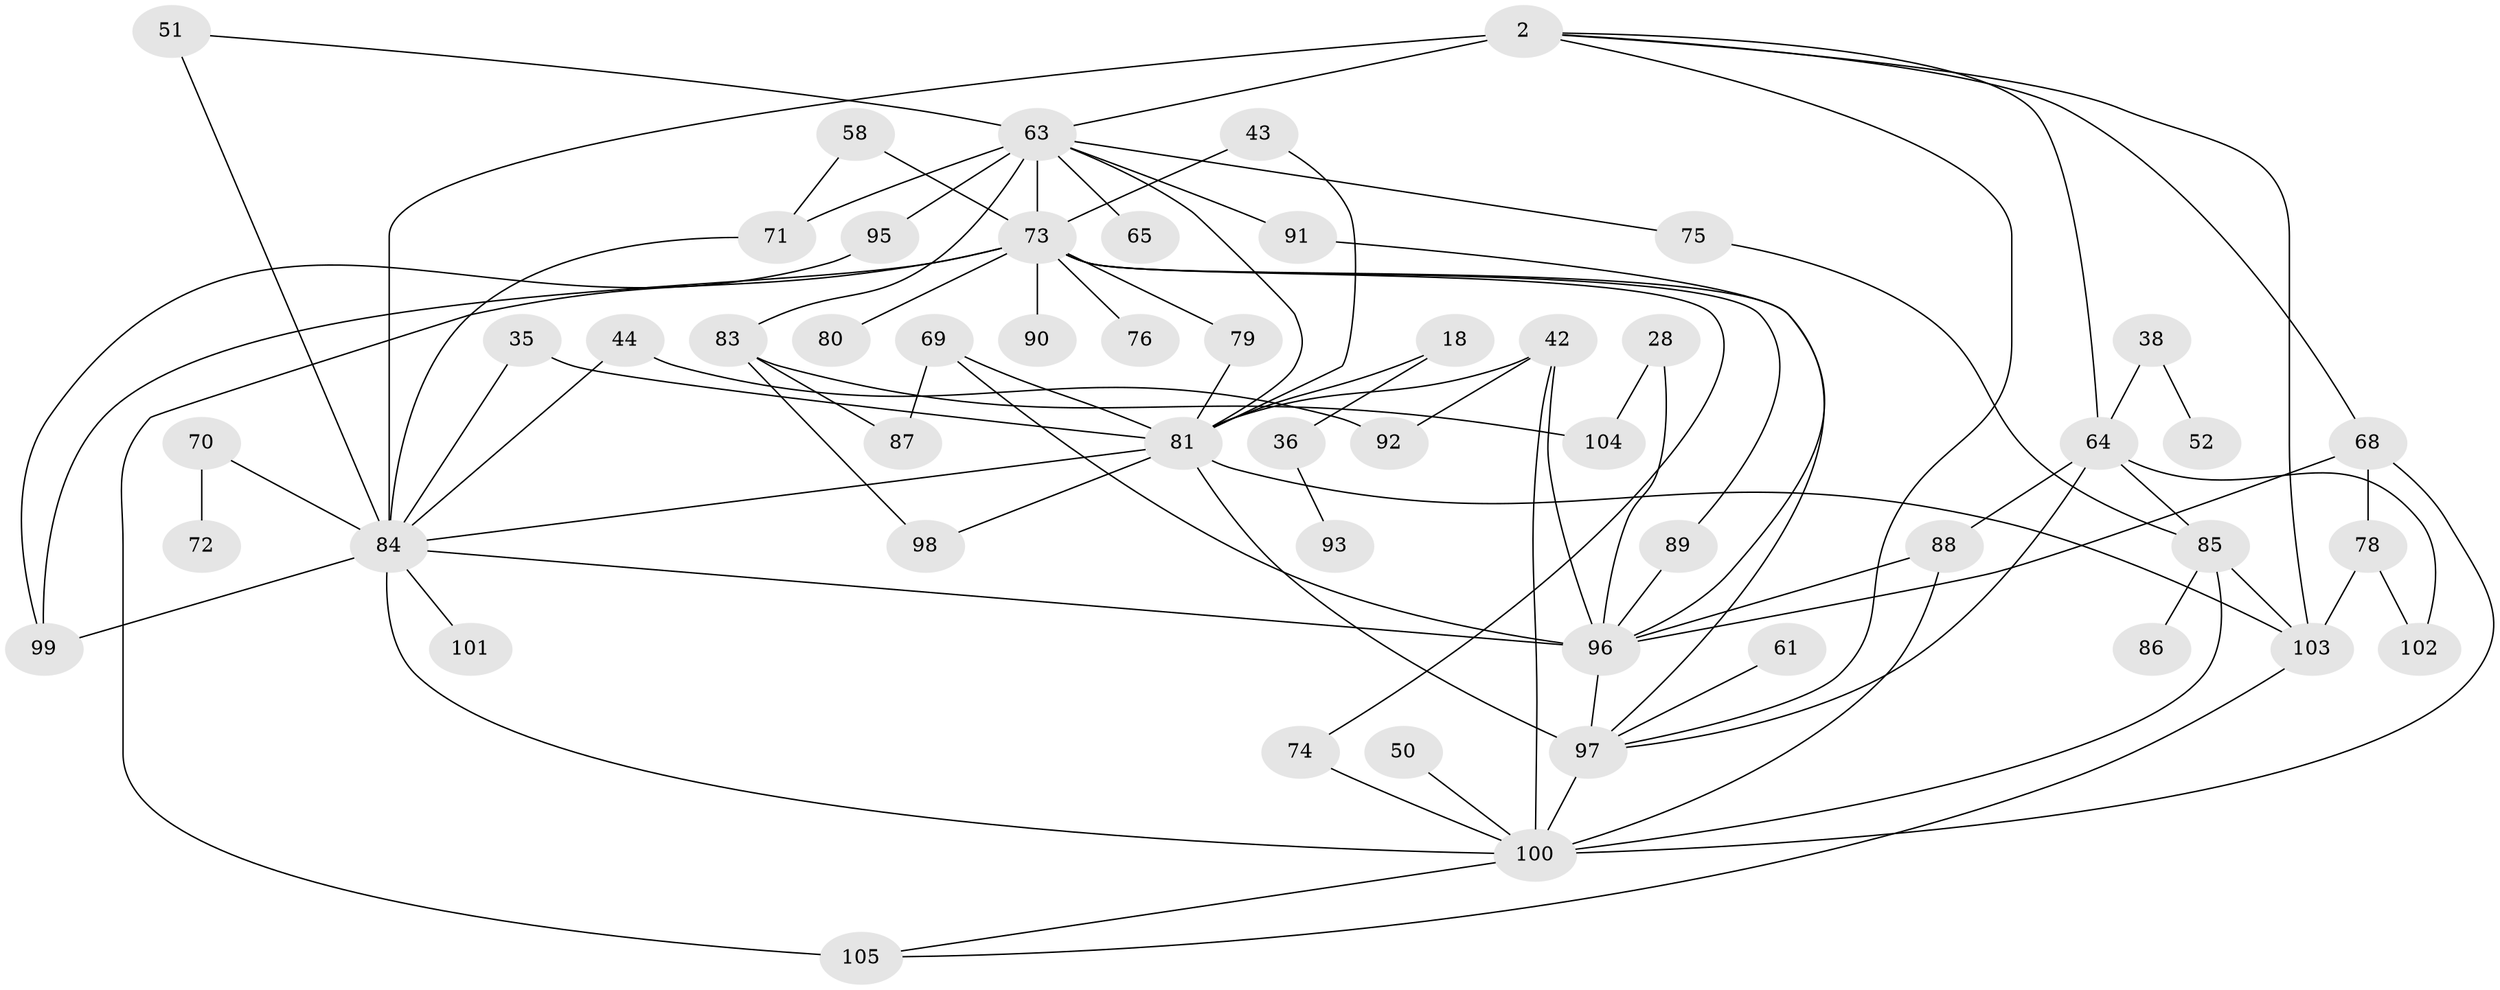 // original degree distribution, {5: 0.08571428571428572, 7: 0.0380952380952381, 3: 0.24761904761904763, 4: 0.11428571428571428, 10: 0.009523809523809525, 6: 0.02857142857142857, 2: 0.3333333333333333, 1: 0.14285714285714285}
// Generated by graph-tools (version 1.1) at 2025/41/03/09/25 04:41:03]
// undirected, 52 vertices, 87 edges
graph export_dot {
graph [start="1"]
  node [color=gray90,style=filled];
  2 [super="+1"];
  18;
  28;
  35 [super="+11"];
  36;
  38;
  42 [super="+27"];
  43;
  44;
  50;
  51 [super="+32"];
  52;
  58;
  61;
  63 [super="+23+39"];
  64 [super="+21"];
  65;
  68 [super="+48"];
  69;
  70;
  71 [super="+34+60+53"];
  72;
  73 [super="+47+66"];
  74;
  75;
  76;
  78;
  79;
  80;
  81 [super="+7+6+56"];
  83;
  84 [super="+59+33"];
  85 [super="+25"];
  86;
  87;
  88;
  89;
  90;
  91;
  92;
  93;
  95;
  96 [super="+26+62+82"];
  97 [super="+31+55+41"];
  98;
  99 [super="+67"];
  100 [super="+17+94"];
  101;
  102;
  103 [super="+16"];
  104;
  105 [super="+46+77"];
  2 -- 64 [weight=2];
  2 -- 103;
  2 -- 63;
  2 -- 97;
  2 -- 68;
  2 -- 84 [weight=4];
  18 -- 36;
  18 -- 81;
  28 -- 104;
  28 -- 96;
  35 -- 81;
  35 -- 84 [weight=2];
  36 -- 93;
  38 -- 52;
  38 -- 64;
  42 -- 92;
  42 -- 81 [weight=2];
  42 -- 100;
  42 -- 96;
  43 -- 81;
  43 -- 73;
  44 -- 92;
  44 -- 84;
  50 -- 100;
  51 -- 63;
  51 -- 84 [weight=3];
  58 -- 71;
  58 -- 73;
  61 -- 97;
  63 -- 83;
  63 -- 95;
  63 -- 65;
  63 -- 71 [weight=2];
  63 -- 75;
  63 -- 81;
  63 -- 91;
  63 -- 73;
  64 -- 88;
  64 -- 102;
  64 -- 85;
  64 -- 97;
  68 -- 96;
  68 -- 100;
  68 -- 78;
  69 -- 87;
  69 -- 96;
  69 -- 81;
  70 -- 72;
  70 -- 84;
  71 -- 84 [weight=2];
  73 -- 76;
  73 -- 105 [weight=2];
  73 -- 80;
  73 -- 99;
  73 -- 79;
  73 -- 97;
  73 -- 90;
  73 -- 74;
  73 -- 89;
  74 -- 100;
  75 -- 85;
  78 -- 102;
  78 -- 103;
  79 -- 81;
  81 -- 103;
  81 -- 97 [weight=2];
  81 -- 98;
  81 -- 84;
  83 -- 87;
  83 -- 98;
  83 -- 104;
  84 -- 101;
  84 -- 96 [weight=2];
  84 -- 100 [weight=2];
  84 -- 99;
  85 -- 86;
  85 -- 100;
  85 -- 103;
  88 -- 96;
  88 -- 100;
  89 -- 96;
  91 -- 96;
  95 -- 99;
  96 -- 97;
  97 -- 100 [weight=3];
  100 -- 105;
  103 -- 105;
}
